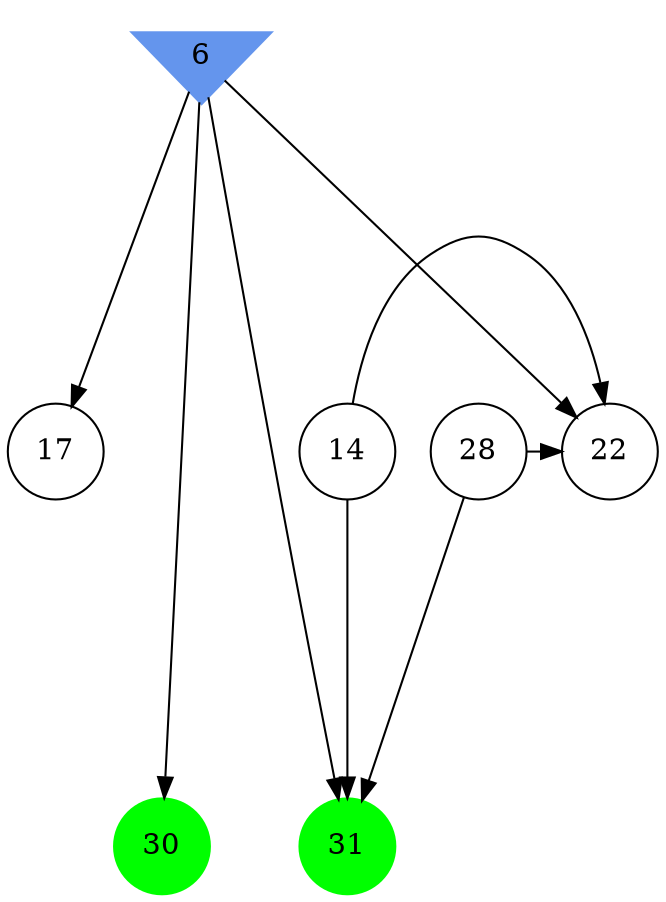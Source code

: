 digraph brain {
	ranksep=2.0;
	6 [shape=invtriangle,style=filled,color=cornflowerblue];
	14 [shape=circle,color=black];
	17 [shape=circle,color=black];
	22 [shape=circle,color=black];
	28 [shape=circle,color=black];
	30 [shape=circle,style=filled,color=green];
	31 [shape=circle,style=filled,color=green];
	6	->	17;
	6	->	30;
	6	->	31;
	6	->	22;
	14	->	31;
	14	->	22;
	28	->	31;
	28	->	22;
	{ rank=same; 6; }
	{ rank=same; 14; 17; 22; 28; }
	{ rank=same; 30; 31; }
}
